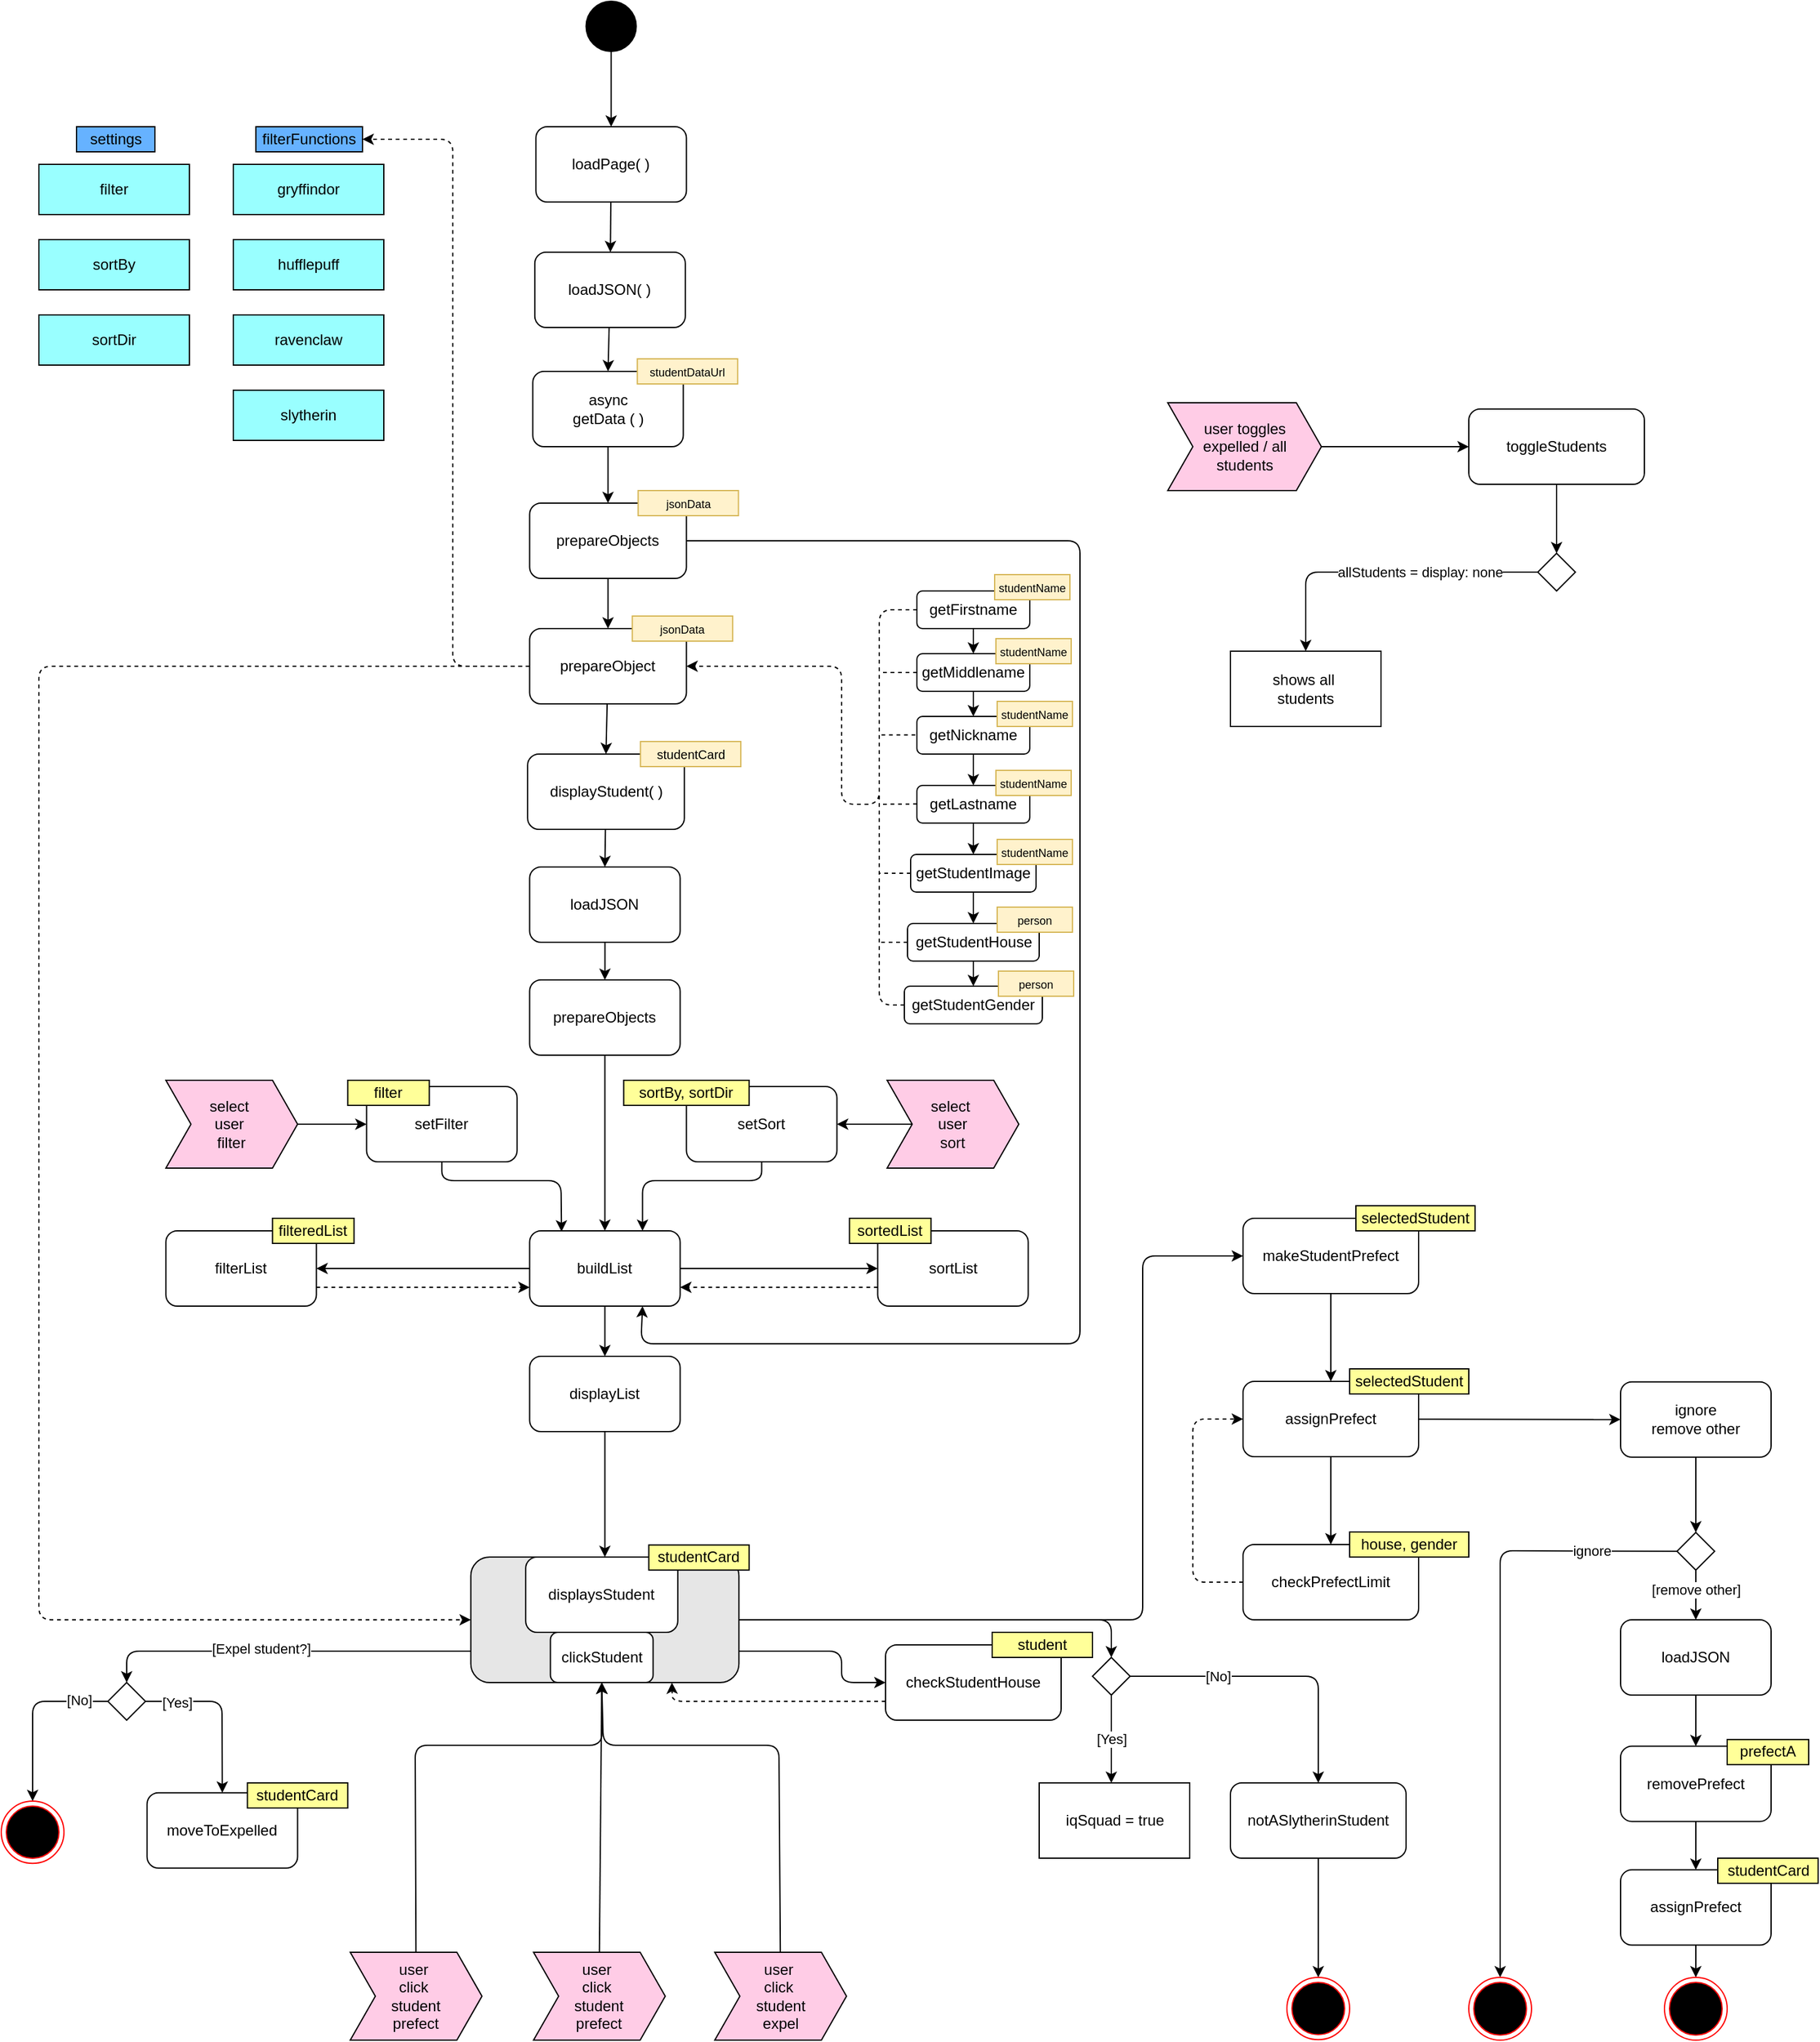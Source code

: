 <mxfile>
    <diagram name="Page-1" id="Lkjmjo3w-PD-YkwlmQaR">
        <mxGraphModel dx="1096" dy="1672" grid="1" gridSize="10" guides="1" tooltips="1" connect="1" arrows="1" fold="1" page="1" pageScale="1" pageWidth="850" pageHeight="1100" math="0" shadow="0">
            <root>
                <mxCell id="0"/>
                <mxCell id="1" parent="0"/>
                <mxCell id="229" style="edgeStyle=none;html=1;exitX=1;exitY=0.5;exitDx=0;exitDy=0;entryX=0;entryY=0.5;entryDx=0;entryDy=0;" parent="1" source="59" target="86" edge="1">
                    <mxGeometry relative="1" as="geometry">
                        <Array as="points">
                            <mxPoint x="1090" y="1530"/>
                            <mxPoint x="1090" y="1240"/>
                        </Array>
                    </mxGeometry>
                </mxCell>
                <mxCell id="291" style="edgeStyle=none;html=1;exitX=1;exitY=0.75;exitDx=0;exitDy=0;entryX=0;entryY=0.5;entryDx=0;entryDy=0;" parent="1" source="59" target="276" edge="1">
                    <mxGeometry relative="1" as="geometry">
                        <Array as="points">
                            <mxPoint x="850" y="1555"/>
                            <mxPoint x="850" y="1580"/>
                        </Array>
                    </mxGeometry>
                </mxCell>
                <mxCell id="293" style="edgeStyle=none;html=1;entryX=0.5;entryY=0;entryDx=0;entryDy=0;" parent="1" source="59" target="278" edge="1">
                    <mxGeometry relative="1" as="geometry">
                        <Array as="points">
                            <mxPoint x="1065" y="1530"/>
                        </Array>
                    </mxGeometry>
                </mxCell>
                <mxCell id="298" style="edgeStyle=none;html=1;fontStyle=1;exitX=0;exitY=0.75;exitDx=0;exitDy=0;entryX=0.5;entryY=0;entryDx=0;entryDy=0;" edge="1" parent="1" source="59" target="300">
                    <mxGeometry relative="1" as="geometry">
                        <mxPoint x="280" y="1680" as="targetPoint"/>
                        <mxPoint x="550" y="1550" as="sourcePoint"/>
                        <Array as="points">
                            <mxPoint x="280" y="1555"/>
                        </Array>
                    </mxGeometry>
                </mxCell>
                <mxCell id="308" value="[Expel student?]" style="edgeLabel;html=1;align=center;verticalAlign=middle;resizable=0;points=[];" vertex="1" connectable="0" parent="298">
                    <mxGeometry x="0.12" y="-2" relative="1" as="geometry">
                        <mxPoint as="offset"/>
                    </mxGeometry>
                </mxCell>
                <mxCell id="59" value="" style="rounded=1;whiteSpace=wrap;html=1;fillColor=#E6E6E6;" parent="1" vertex="1">
                    <mxGeometry x="554.37" y="1480" width="213.75" height="100" as="geometry"/>
                </mxCell>
                <mxCell id="11" value="" style="edgeStyle=none;html=1;" parent="1" source="2" target="5" edge="1">
                    <mxGeometry relative="1" as="geometry"/>
                </mxCell>
                <mxCell id="2" value="select&amp;nbsp;&lt;br&gt;user&amp;nbsp;&lt;br&gt;filter&lt;br&gt;" style="shape=step;perimeter=stepPerimeter;whiteSpace=wrap;html=1;fixedSize=1;fillColor=#FFCCE6;" parent="1" vertex="1">
                    <mxGeometry x="311.25" y="1100" width="105" height="70" as="geometry"/>
                </mxCell>
                <mxCell id="12" value="" style="edgeStyle=none;html=1;" parent="1" source="4" target="6" edge="1">
                    <mxGeometry relative="1" as="geometry"/>
                </mxCell>
                <mxCell id="4" value="select&amp;nbsp;&lt;br&gt;user&lt;br&gt;sort&lt;br&gt;" style="shape=step;perimeter=stepPerimeter;whiteSpace=wrap;html=1;fixedSize=1;fillColor=#FFCCE6;" parent="1" vertex="1">
                    <mxGeometry x="886.25" y="1100" width="105" height="70" as="geometry"/>
                </mxCell>
                <mxCell id="9" value="" style="edgeStyle=none;html=1;entryX=0.212;entryY=0.01;entryDx=0;entryDy=0;entryPerimeter=0;" parent="1" source="5" target="7" edge="1">
                    <mxGeometry relative="1" as="geometry">
                        <mxPoint x="626.25" y="1200" as="targetPoint"/>
                        <Array as="points">
                            <mxPoint x="531.25" y="1180"/>
                            <mxPoint x="626.25" y="1180"/>
                        </Array>
                    </mxGeometry>
                </mxCell>
                <mxCell id="5" value="setFilter" style="rounded=1;whiteSpace=wrap;html=1;fillColor=#FFFFFF;" parent="1" vertex="1">
                    <mxGeometry x="471.25" y="1105" width="120" height="60" as="geometry"/>
                </mxCell>
                <mxCell id="10" style="edgeStyle=none;html=1;entryX=0.75;entryY=0;entryDx=0;entryDy=0;" parent="1" source="6" target="7" edge="1">
                    <mxGeometry relative="1" as="geometry">
                        <Array as="points">
                            <mxPoint x="786.25" y="1180"/>
                            <mxPoint x="691.25" y="1180"/>
                        </Array>
                    </mxGeometry>
                </mxCell>
                <mxCell id="6" value="setSort" style="rounded=1;whiteSpace=wrap;html=1;fillColor=#FFFFFF;" parent="1" vertex="1">
                    <mxGeometry x="726.25" y="1105" width="120" height="60" as="geometry"/>
                </mxCell>
                <mxCell id="18" style="edgeStyle=none;html=1;entryX=1;entryY=0.5;entryDx=0;entryDy=0;exitX=0;exitY=0.5;exitDx=0;exitDy=0;" parent="1" source="7" target="14" edge="1">
                    <mxGeometry relative="1" as="geometry"/>
                </mxCell>
                <mxCell id="19" style="edgeStyle=none;html=1;entryX=0;entryY=0.5;entryDx=0;entryDy=0;exitX=1;exitY=0.5;exitDx=0;exitDy=0;" parent="1" source="7" target="16" edge="1">
                    <mxGeometry relative="1" as="geometry">
                        <Array as="points"/>
                    </mxGeometry>
                </mxCell>
                <mxCell id="36" value="" style="edgeStyle=none;html=1;" parent="1" source="7" target="35" edge="1">
                    <mxGeometry relative="1" as="geometry"/>
                </mxCell>
                <mxCell id="7" value="buildList" style="rounded=1;whiteSpace=wrap;html=1;fillColor=#FFFFFF;" parent="1" vertex="1">
                    <mxGeometry x="601.25" y="1220" width="120" height="60" as="geometry"/>
                </mxCell>
                <mxCell id="14" value="filterList" style="rounded=1;whiteSpace=wrap;html=1;fillColor=#FFFFFF;" parent="1" vertex="1">
                    <mxGeometry x="311.25" y="1220" width="120" height="60" as="geometry"/>
                </mxCell>
                <mxCell id="15" value="filteredList" style="rounded=0;whiteSpace=wrap;html=1;fillColor=#FFFF99;" parent="1" vertex="1">
                    <mxGeometry x="396.25" y="1210" width="65" height="20" as="geometry"/>
                </mxCell>
                <mxCell id="16" value="sortList" style="rounded=1;whiteSpace=wrap;html=1;fillColor=#FFFFFF;" parent="1" vertex="1">
                    <mxGeometry x="878.75" y="1220" width="120" height="60" as="geometry"/>
                </mxCell>
                <mxCell id="33" value="" style="html=1;labelBackgroundColor=#ffffff;startArrow=none;startFill=0;startSize=6;endArrow=classic;endFill=1;endSize=6;jettySize=auto;orthogonalLoop=1;strokeWidth=1;dashed=1;fontSize=14;exitX=0;exitY=0.75;exitDx=0;exitDy=0;entryX=1;entryY=0.75;entryDx=0;entryDy=0;" parent="1" source="16" target="7" edge="1">
                    <mxGeometry width="60" height="60" relative="1" as="geometry">
                        <mxPoint x="796.25" y="1150" as="sourcePoint"/>
                        <mxPoint x="856.25" y="1090" as="targetPoint"/>
                    </mxGeometry>
                </mxCell>
                <mxCell id="34" value="" style="html=1;labelBackgroundColor=#ffffff;startArrow=none;startFill=0;startSize=6;endArrow=classic;endFill=1;endSize=6;jettySize=auto;orthogonalLoop=1;strokeWidth=1;dashed=1;fontSize=14;exitX=1;exitY=0.75;exitDx=0;exitDy=0;entryX=0;entryY=0.75;entryDx=0;entryDy=0;" parent="1" source="14" target="7" edge="1">
                    <mxGeometry width="60" height="60" relative="1" as="geometry">
                        <mxPoint x="618.75" y="1300" as="sourcePoint"/>
                        <mxPoint x="461.25" y="1300" as="targetPoint"/>
                    </mxGeometry>
                </mxCell>
                <mxCell id="55" style="edgeStyle=none;html=1;entryX=0.5;entryY=0;entryDx=0;entryDy=0;" parent="1" source="35" target="59" edge="1">
                    <mxGeometry relative="1" as="geometry">
                        <mxPoint x="660" y="1490" as="targetPoint"/>
                    </mxGeometry>
                </mxCell>
                <mxCell id="35" value="displayList" style="rounded=1;whiteSpace=wrap;html=1;fillColor=#FFFFFF;" parent="1" vertex="1">
                    <mxGeometry x="601.25" y="1320" width="120" height="60" as="geometry"/>
                </mxCell>
                <mxCell id="37" value="filter" style="rounded=0;whiteSpace=wrap;html=1;fillColor=#99FFFF;" parent="1" vertex="1">
                    <mxGeometry x="210" y="370" width="120" height="40" as="geometry"/>
                </mxCell>
                <mxCell id="38" value="sortBy" style="rounded=0;whiteSpace=wrap;html=1;fillColor=#99FFFF;" parent="1" vertex="1">
                    <mxGeometry x="210" y="430" width="120" height="40" as="geometry"/>
                </mxCell>
                <mxCell id="39" value="sortDir" style="rounded=0;whiteSpace=wrap;html=1;fillColor=#99FFFF;" parent="1" vertex="1">
                    <mxGeometry x="210" y="490" width="120" height="40" as="geometry"/>
                </mxCell>
                <mxCell id="40" value="filter" style="rounded=0;whiteSpace=wrap;html=1;fillColor=#FFFF99;" parent="1" vertex="1">
                    <mxGeometry x="456.25" y="1100" width="65" height="20" as="geometry"/>
                </mxCell>
                <mxCell id="44" value="sortedList" style="rounded=0;whiteSpace=wrap;html=1;fillColor=#FFFF99;" parent="1" vertex="1">
                    <mxGeometry x="856.25" y="1210" width="65" height="20" as="geometry"/>
                </mxCell>
                <mxCell id="45" value="settings" style="rounded=0;whiteSpace=wrap;html=1;fillColor=#66B2FF;" parent="1" vertex="1">
                    <mxGeometry x="240" y="340" width="62.5" height="20" as="geometry"/>
                </mxCell>
                <mxCell id="46" value="sortBy, sortDir" style="rounded=0;whiteSpace=wrap;html=1;fillColor=#FFFF99;" parent="1" vertex="1">
                    <mxGeometry x="676.25" y="1100" width="100" height="20" as="geometry"/>
                </mxCell>
                <mxCell id="48" value="" style="edgeStyle=orthogonalEdgeStyle;rounded=0;orthogonalLoop=1;jettySize=auto;html=1;" parent="1" source="49" edge="1">
                    <mxGeometry relative="1" as="geometry">
                        <mxPoint x="661.25" y="1020" as="targetPoint"/>
                    </mxGeometry>
                </mxCell>
                <mxCell id="49" value="loadJSON" style="rounded=1;whiteSpace=wrap;html=1;fillColor=#FFFFFF;" parent="1" vertex="1">
                    <mxGeometry x="601.25" y="930" width="120" height="60" as="geometry"/>
                </mxCell>
                <mxCell id="52" style="edgeStyle=none;html=1;entryX=0.5;entryY=0;entryDx=0;entryDy=0;" parent="1" source="50" target="7" edge="1">
                    <mxGeometry relative="1" as="geometry"/>
                </mxCell>
                <mxCell id="50" value="prepareObjects" style="rounded=1;whiteSpace=wrap;html=1;fillColor=#FFFFFF;" parent="1" vertex="1">
                    <mxGeometry x="601.25" y="1020" width="120" height="60" as="geometry"/>
                </mxCell>
                <mxCell id="53" value="displaysStudent" style="rounded=1;whiteSpace=wrap;html=1;fillColor=#FFFFFF;" parent="1" vertex="1">
                    <mxGeometry x="598.12" y="1480" width="121.25" height="60" as="geometry"/>
                </mxCell>
                <mxCell id="54" value="studentCard" style="rounded=0;whiteSpace=wrap;html=1;fillColor=#FFFF99;" parent="1" vertex="1">
                    <mxGeometry x="696.25" y="1470.36" width="80" height="20" as="geometry"/>
                </mxCell>
                <mxCell id="60" value="clickStudent" style="rounded=1;whiteSpace=wrap;html=1;fillColor=#FFFFFF;" parent="1" vertex="1">
                    <mxGeometry x="617.81" y="1540" width="81.88" height="40" as="geometry"/>
                </mxCell>
                <mxCell id="110" value="" style="edgeStyle=none;html=1;" parent="1" source="86" edge="1">
                    <mxGeometry relative="1" as="geometry">
                        <mxPoint x="1240" y="1340" as="targetPoint"/>
                    </mxGeometry>
                </mxCell>
                <mxCell id="86" value="makeStudentPrefect" style="rounded=1;whiteSpace=wrap;html=1;fillColor=#FFFFFF;" parent="1" vertex="1">
                    <mxGeometry x="1170" y="1210" width="140" height="60" as="geometry"/>
                </mxCell>
                <mxCell id="162" style="edgeStyle=none;html=1;exitX=0;exitY=0.5;exitDx=0;exitDy=0;entryX=0.5;entryY=0;entryDx=0;entryDy=0;startArrow=none;" parent="1" source="179" target="161" edge="1">
                    <mxGeometry relative="1" as="geometry">
                        <Array as="points">
                            <mxPoint x="1375" y="1475"/>
                        </Array>
                    </mxGeometry>
                </mxCell>
                <mxCell id="196" value="ignore" style="edgeLabel;html=1;align=center;verticalAlign=middle;resizable=0;points=[];" parent="162" connectable="0" vertex="1">
                    <mxGeometry x="-0.638" y="1" relative="1" as="geometry">
                        <mxPoint x="19" y="-1" as="offset"/>
                    </mxGeometry>
                </mxCell>
                <mxCell id="197" style="edgeStyle=none;html=1;entryX=0.5;entryY=0;entryDx=0;entryDy=0;" parent="1" source="88" target="179" edge="1">
                    <mxGeometry relative="1" as="geometry"/>
                </mxCell>
                <mxCell id="88" value="ignore&lt;br&gt;remove other" style="rounded=1;whiteSpace=wrap;html=1;fillColor=#FFFFFF;" parent="1" vertex="1">
                    <mxGeometry x="1471" y="1340.36" width="120" height="60" as="geometry"/>
                </mxCell>
                <mxCell id="228" value="" style="edgeStyle=none;html=1;" parent="1" source="109" target="60" edge="1">
                    <mxGeometry relative="1" as="geometry">
                        <Array as="points">
                            <mxPoint x="510" y="1630"/>
                            <mxPoint x="659" y="1630"/>
                        </Array>
                    </mxGeometry>
                </mxCell>
                <mxCell id="109" value="user&amp;nbsp;&lt;br&gt;click&amp;nbsp;&lt;br&gt;student&lt;br&gt;prefect&lt;br&gt;" style="shape=step;perimeter=stepPerimeter;whiteSpace=wrap;html=1;fixedSize=1;fillColor=#FFCCE6;" parent="1" vertex="1">
                    <mxGeometry x="458.25" y="1795" width="105" height="70" as="geometry"/>
                </mxCell>
                <mxCell id="145" value="" style="edgeStyle=none;html=1;entryX=0;entryY=0.5;entryDx=0;entryDy=0;" parent="1" source="144" target="88" edge="1">
                    <mxGeometry relative="1" as="geometry">
                        <mxPoint x="1350" y="1410" as="targetPoint"/>
                    </mxGeometry>
                </mxCell>
                <mxCell id="153" style="edgeStyle=none;html=1;entryX=0.5;entryY=0;entryDx=0;entryDy=0;" parent="1" source="144" target="148" edge="1">
                    <mxGeometry relative="1" as="geometry"/>
                </mxCell>
                <mxCell id="144" value="assignPrefect" style="rounded=1;whiteSpace=wrap;html=1;fillColor=#FFFFFF;" parent="1" vertex="1">
                    <mxGeometry x="1170" y="1340" width="140" height="60" as="geometry"/>
                </mxCell>
                <mxCell id="148" value="checkPrefectLimit" style="rounded=1;whiteSpace=wrap;html=1;fillColor=#FFFFFF;" parent="1" vertex="1">
                    <mxGeometry x="1170" y="1470" width="140" height="60" as="geometry"/>
                </mxCell>
                <mxCell id="142" value="house, gender" style="rounded=0;whiteSpace=wrap;html=1;fillColor=#FFFF99;" parent="1" vertex="1">
                    <mxGeometry x="1255" y="1460" width="95" height="20" as="geometry"/>
                </mxCell>
                <mxCell id="152" value="" style="html=1;labelBackgroundColor=#ffffff;startArrow=none;startFill=0;startSize=6;endArrow=classic;endFill=1;endSize=6;jettySize=auto;orthogonalLoop=1;strokeWidth=1;dashed=1;fontSize=14;exitX=0;exitY=0.5;exitDx=0;exitDy=0;entryX=0;entryY=0.5;entryDx=0;entryDy=0;" parent="1" source="148" target="144" edge="1">
                    <mxGeometry width="60" height="60" relative="1" as="geometry">
                        <mxPoint x="1000" y="1460" as="sourcePoint"/>
                        <mxPoint x="1130" y="1380" as="targetPoint"/>
                        <Array as="points">
                            <mxPoint x="1130" y="1500"/>
                            <mxPoint x="1130" y="1370"/>
                        </Array>
                    </mxGeometry>
                </mxCell>
                <mxCell id="155" value="selectedStudent" style="rounded=0;whiteSpace=wrap;html=1;fillColor=#FFFF99;" parent="1" vertex="1">
                    <mxGeometry x="1255" y="1330" width="95" height="20" as="geometry"/>
                </mxCell>
                <mxCell id="156" value="selectedStudent" style="rounded=0;whiteSpace=wrap;html=1;fillColor=#FFFF99;" parent="1" vertex="1">
                    <mxGeometry x="1260" y="1200" width="95" height="20" as="geometry"/>
                </mxCell>
                <mxCell id="170" style="edgeStyle=none;html=1;entryX=0.5;entryY=0;entryDx=0;entryDy=0;" parent="1" source="157" target="165" edge="1">
                    <mxGeometry relative="1" as="geometry"/>
                </mxCell>
                <mxCell id="157" value="loadJSON" style="rounded=1;whiteSpace=wrap;html=1;fillColor=#FFFFFF;" parent="1" vertex="1">
                    <mxGeometry x="1471" y="1530" width="120" height="60" as="geometry"/>
                </mxCell>
                <mxCell id="161" value="" style="ellipse;html=1;shape=endState;fillColor=#000000;strokeColor=#ff0000;" parent="1" vertex="1">
                    <mxGeometry x="1350" y="1815.0" width="50" height="50" as="geometry"/>
                </mxCell>
                <mxCell id="171" style="edgeStyle=none;html=1;entryX=0.5;entryY=0;entryDx=0;entryDy=0;" parent="1" source="165" target="167" edge="1">
                    <mxGeometry relative="1" as="geometry"/>
                </mxCell>
                <mxCell id="165" value="removePrefect" style="rounded=1;whiteSpace=wrap;html=1;fillColor=#FFFFFF;" parent="1" vertex="1">
                    <mxGeometry x="1471" y="1630.71" width="120" height="60" as="geometry"/>
                </mxCell>
                <mxCell id="166" value="prefectA" style="rounded=0;whiteSpace=wrap;html=1;fillColor=#FFFF99;" parent="1" vertex="1">
                    <mxGeometry x="1556" y="1625.42" width="65" height="20" as="geometry"/>
                </mxCell>
                <mxCell id="194" value="" style="edgeStyle=none;html=1;" parent="1" source="167" target="192" edge="1">
                    <mxGeometry relative="1" as="geometry"/>
                </mxCell>
                <mxCell id="167" value="assignPrefect" style="rounded=1;whiteSpace=wrap;html=1;fillColor=#FFFFFF;" parent="1" vertex="1">
                    <mxGeometry x="1471" y="1729.29" width="120" height="60" as="geometry"/>
                </mxCell>
                <mxCell id="168" value="studentCard" style="rounded=0;whiteSpace=wrap;html=1;fillColor=#FFFF99;" parent="1" vertex="1">
                    <mxGeometry x="1548.5" y="1720" width="80" height="20" as="geometry"/>
                </mxCell>
                <mxCell id="181" value="" style="edgeStyle=none;html=1;" parent="1" source="179" target="157" edge="1">
                    <mxGeometry relative="1" as="geometry"/>
                </mxCell>
                <mxCell id="182" value="[remove other]" style="edgeLabel;html=1;align=center;verticalAlign=middle;resizable=0;points=[];" parent="181" connectable="0" vertex="1">
                    <mxGeometry x="-0.556" relative="1" as="geometry">
                        <mxPoint y="6" as="offset"/>
                    </mxGeometry>
                </mxCell>
                <mxCell id="179" value="" style="rhombus;whiteSpace=wrap;html=1;fillColor=none;" parent="1" vertex="1">
                    <mxGeometry x="1516" y="1460.36" width="30" height="30" as="geometry"/>
                </mxCell>
                <mxCell id="192" value="" style="ellipse;html=1;shape=endState;fillColor=#000000;strokeColor=#ff0000;" parent="1" vertex="1">
                    <mxGeometry x="1506" y="1815.0" width="50" height="50" as="geometry"/>
                </mxCell>
                <mxCell id="198" value="" style="edgeStyle=orthogonalEdgeStyle;rounded=0;orthogonalLoop=1;jettySize=auto;html=1;fontSize=9;" parent="1" source="199" target="201" edge="1">
                    <mxGeometry relative="1" as="geometry"/>
                </mxCell>
                <mxCell id="199" value="" style="ellipse;whiteSpace=wrap;html=1;aspect=fixed;fillColor=#000000;" parent="1" vertex="1">
                    <mxGeometry x="646.25" y="240" width="40" height="40" as="geometry"/>
                </mxCell>
                <mxCell id="232" value="" style="edgeStyle=none;html=1;" parent="1" source="201" target="203" edge="1">
                    <mxGeometry relative="1" as="geometry"/>
                </mxCell>
                <mxCell id="201" value="loadPage( )" style="rounded=1;whiteSpace=wrap;html=1;fillColor=#FFFFFF;" parent="1" vertex="1">
                    <mxGeometry x="606.25" y="340" width="120" height="60" as="geometry"/>
                </mxCell>
                <mxCell id="234" style="edgeStyle=none;html=1;entryX=0.5;entryY=0;entryDx=0;entryDy=0;" parent="1" source="203" target="205" edge="1">
                    <mxGeometry relative="1" as="geometry"/>
                </mxCell>
                <mxCell id="203" value="loadJSON( )" style="rounded=1;whiteSpace=wrap;html=1;fillColor=#FFFFFF;" parent="1" vertex="1">
                    <mxGeometry x="605.38" y="440" width="120" height="60" as="geometry"/>
                </mxCell>
                <mxCell id="235" style="edgeStyle=none;html=1;entryX=0.5;entryY=0;entryDx=0;entryDy=0;" parent="1" source="205" target="209" edge="1">
                    <mxGeometry relative="1" as="geometry"/>
                </mxCell>
                <mxCell id="205" value="async&lt;br&gt;getData ( )" style="rounded=1;whiteSpace=wrap;html=1;fillColor=#FFFFFF;" parent="1" vertex="1">
                    <mxGeometry x="603.75" y="535" width="120" height="60" as="geometry"/>
                </mxCell>
                <mxCell id="236" style="edgeStyle=none;html=1;entryX=0.5;entryY=0;entryDx=0;entryDy=0;" parent="1" source="209" target="226" edge="1">
                    <mxGeometry relative="1" as="geometry"/>
                </mxCell>
                <mxCell id="239" style="edgeStyle=none;html=1;entryX=0.75;entryY=1;entryDx=0;entryDy=0;exitX=1;exitY=0.5;exitDx=0;exitDy=0;" parent="1" source="209" target="7" edge="1">
                    <mxGeometry relative="1" as="geometry">
                        <Array as="points">
                            <mxPoint x="1040" y="670"/>
                            <mxPoint x="1040" y="1310"/>
                            <mxPoint x="690" y="1310"/>
                        </Array>
                    </mxGeometry>
                </mxCell>
                <mxCell id="209" value="prepareObjects" style="rounded=1;whiteSpace=wrap;html=1;fillColor=#FFFFFF;" parent="1" vertex="1">
                    <mxGeometry x="601.25" y="640" width="125" height="60" as="geometry"/>
                </mxCell>
                <mxCell id="210" value="&lt;font style=&quot;font-size: 9px;&quot;&gt;jsonData&lt;/font&gt;" style="rounded=0;whiteSpace=wrap;html=1;fillColor=#fff2cc;strokeColor=#d6b656;" parent="1" vertex="1">
                    <mxGeometry x="687.75" y="630" width="80" height="20" as="geometry"/>
                </mxCell>
                <mxCell id="238" style="edgeStyle=none;html=1;entryX=0.5;entryY=0;entryDx=0;entryDy=0;" parent="1" source="213" target="49" edge="1">
                    <mxGeometry relative="1" as="geometry"/>
                </mxCell>
                <mxCell id="213" value="displayStudent( )" style="rounded=1;whiteSpace=wrap;html=1;fillColor=#FFFFFF;" parent="1" vertex="1">
                    <mxGeometry x="599.62" y="840" width="125" height="60" as="geometry"/>
                </mxCell>
                <mxCell id="214" value="&lt;font size=&quot;1&quot;&gt;studentCard&lt;/font&gt;" style="rounded=0;whiteSpace=wrap;html=1;fillColor=#fff2cc;strokeColor=#d6b656;" parent="1" vertex="1">
                    <mxGeometry x="689.62" y="830" width="80" height="20" as="geometry"/>
                </mxCell>
                <mxCell id="215" value="&lt;font style=&quot;font-size: 9px;&quot;&gt;studentDataUrl&lt;/font&gt;" style="rounded=0;whiteSpace=wrap;html=1;fillColor=#fff2cc;strokeColor=#d6b656;" parent="1" vertex="1">
                    <mxGeometry x="687.12" y="525" width="80" height="20" as="geometry"/>
                </mxCell>
                <mxCell id="221" value="gryffindor" style="rounded=0;whiteSpace=wrap;html=1;fillColor=#99FFFF;" parent="1" vertex="1">
                    <mxGeometry x="365" y="370" width="120" height="40" as="geometry"/>
                </mxCell>
                <mxCell id="222" value="hufflepuff" style="rounded=0;whiteSpace=wrap;html=1;fillColor=#99FFFF;" parent="1" vertex="1">
                    <mxGeometry x="365" y="430" width="120" height="40" as="geometry"/>
                </mxCell>
                <mxCell id="223" value="ravenclaw" style="rounded=0;whiteSpace=wrap;html=1;fillColor=#99FFFF;" parent="1" vertex="1">
                    <mxGeometry x="365" y="490" width="120" height="40" as="geometry"/>
                </mxCell>
                <mxCell id="224" value="filterFunctions" style="rounded=0;whiteSpace=wrap;html=1;fillColor=#66B2FF;" parent="1" vertex="1">
                    <mxGeometry x="383" y="340" width="85" height="20" as="geometry"/>
                </mxCell>
                <mxCell id="225" value="slytherin" style="rounded=0;whiteSpace=wrap;html=1;fillColor=#99FFFF;" parent="1" vertex="1">
                    <mxGeometry x="365" y="550" width="120" height="40" as="geometry"/>
                </mxCell>
                <mxCell id="237" style="edgeStyle=none;html=1;entryX=0.5;entryY=0;entryDx=0;entryDy=0;" parent="1" source="226" target="213" edge="1">
                    <mxGeometry relative="1" as="geometry"/>
                </mxCell>
                <mxCell id="226" value="prepareObject" style="rounded=1;whiteSpace=wrap;html=1;fillColor=#FFFFFF;" parent="1" vertex="1">
                    <mxGeometry x="601.25" y="740" width="125" height="60" as="geometry"/>
                </mxCell>
                <mxCell id="227" value="&lt;font style=&quot;font-size: 9px;&quot;&gt;jsonData&lt;/font&gt;" style="rounded=0;whiteSpace=wrap;html=1;fillColor=#fff2cc;strokeColor=#d6b656;" parent="1" vertex="1">
                    <mxGeometry x="683.12" y="730" width="80" height="20" as="geometry"/>
                </mxCell>
                <mxCell id="231" value="" style="html=1;labelBackgroundColor=#ffffff;startArrow=none;startFill=0;startSize=6;endArrow=classic;endFill=1;endSize=6;jettySize=auto;orthogonalLoop=1;strokeWidth=1;dashed=1;fontSize=14;exitX=0;exitY=0.5;exitDx=0;exitDy=0;entryX=1;entryY=0.5;entryDx=0;entryDy=0;" parent="1" source="226" target="224" edge="1">
                    <mxGeometry width="60" height="60" relative="1" as="geometry">
                        <mxPoint x="490" y="990" as="sourcePoint"/>
                        <mxPoint x="510" y="340" as="targetPoint"/>
                        <Array as="points">
                            <mxPoint x="540" y="770"/>
                            <mxPoint x="540" y="350"/>
                        </Array>
                    </mxGeometry>
                </mxCell>
                <mxCell id="240" value="" style="html=1;labelBackgroundColor=#ffffff;startArrow=none;startFill=0;startSize=6;endArrow=classic;endFill=1;endSize=6;jettySize=auto;orthogonalLoop=1;strokeWidth=1;dashed=1;fontSize=14;exitX=0;exitY=0.5;exitDx=0;exitDy=0;entryX=0;entryY=0.5;entryDx=0;entryDy=0;" parent="1" source="226" target="59" edge="1">
                    <mxGeometry width="60" height="60" relative="1" as="geometry">
                        <mxPoint x="310" y="660" as="sourcePoint"/>
                        <mxPoint x="370" y="600" as="targetPoint"/>
                        <Array as="points">
                            <mxPoint x="210" y="770"/>
                            <mxPoint x="210" y="1530"/>
                        </Array>
                    </mxGeometry>
                </mxCell>
                <mxCell id="252" style="edgeStyle=none;html=1;entryX=0.5;entryY=0;entryDx=0;entryDy=0;" parent="1" source="241" target="242" edge="1">
                    <mxGeometry relative="1" as="geometry"/>
                </mxCell>
                <mxCell id="241" value="getFirstname" style="rounded=1;whiteSpace=wrap;html=1;fillColor=#FFFFFF;" parent="1" vertex="1">
                    <mxGeometry x="910" y="710" width="90" height="30" as="geometry"/>
                </mxCell>
                <mxCell id="253" style="edgeStyle=none;html=1;entryX=0.5;entryY=0;entryDx=0;entryDy=0;" parent="1" source="242" target="243" edge="1">
                    <mxGeometry relative="1" as="geometry"/>
                </mxCell>
                <mxCell id="242" value="getMiddlename" style="rounded=1;whiteSpace=wrap;html=1;fillColor=#FFFFFF;" parent="1" vertex="1">
                    <mxGeometry x="910" y="760" width="90" height="30" as="geometry"/>
                </mxCell>
                <mxCell id="254" style="edgeStyle=none;html=1;" parent="1" source="243" target="244" edge="1">
                    <mxGeometry relative="1" as="geometry"/>
                </mxCell>
                <mxCell id="243" value="getNickname" style="rounded=1;whiteSpace=wrap;html=1;fillColor=#FFFFFF;" parent="1" vertex="1">
                    <mxGeometry x="910" y="810" width="90" height="30" as="geometry"/>
                </mxCell>
                <mxCell id="255" style="edgeStyle=none;html=1;entryX=0.5;entryY=0;entryDx=0;entryDy=0;" parent="1" source="244" target="245" edge="1">
                    <mxGeometry relative="1" as="geometry"/>
                </mxCell>
                <mxCell id="244" value="getLastname" style="rounded=1;whiteSpace=wrap;html=1;fillColor=#FFFFFF;" parent="1" vertex="1">
                    <mxGeometry x="910" y="865" width="90" height="30" as="geometry"/>
                </mxCell>
                <mxCell id="256" style="edgeStyle=none;html=1;entryX=0.5;entryY=0;entryDx=0;entryDy=0;" parent="1" source="245" target="246" edge="1">
                    <mxGeometry relative="1" as="geometry"/>
                </mxCell>
                <mxCell id="245" value="getStudentImage" style="rounded=1;whiteSpace=wrap;html=1;fillColor=#FFFFFF;" parent="1" vertex="1">
                    <mxGeometry x="905" y="920" width="100" height="30" as="geometry"/>
                </mxCell>
                <mxCell id="257" style="edgeStyle=none;html=1;" parent="1" source="246" target="247" edge="1">
                    <mxGeometry relative="1" as="geometry"/>
                </mxCell>
                <mxCell id="246" value="getStudentHouse" style="rounded=1;whiteSpace=wrap;html=1;fillColor=#FFFFFF;" parent="1" vertex="1">
                    <mxGeometry x="902.5" y="975" width="105" height="30" as="geometry"/>
                </mxCell>
                <mxCell id="247" value="getStudentGender" style="rounded=1;whiteSpace=wrap;html=1;fillColor=#FFFFFF;" parent="1" vertex="1">
                    <mxGeometry x="900" y="1025" width="110" height="30" as="geometry"/>
                </mxCell>
                <mxCell id="258" value="" style="html=1;labelBackgroundColor=#ffffff;startArrow=none;startFill=0;startSize=6;endArrow=classic;endFill=1;endSize=6;jettySize=auto;orthogonalLoop=1;strokeWidth=1;dashed=1;fontSize=14;exitX=0;exitY=0.5;exitDx=0;exitDy=0;entryX=1;entryY=0.5;entryDx=0;entryDy=0;" parent="1" source="241" target="226" edge="1">
                    <mxGeometry width="60" height="60" relative="1" as="geometry">
                        <mxPoint x="830" y="700" as="sourcePoint"/>
                        <mxPoint x="890" y="640" as="targetPoint"/>
                        <Array as="points">
                            <mxPoint x="880" y="725"/>
                            <mxPoint x="880" y="880"/>
                            <mxPoint x="850" y="880"/>
                            <mxPoint x="850" y="770"/>
                        </Array>
                    </mxGeometry>
                </mxCell>
                <mxCell id="260" value="" style="endArrow=none;dashed=1;html=1;exitX=0;exitY=0.5;exitDx=0;exitDy=0;" parent="1" source="242" edge="1">
                    <mxGeometry width="50" height="50" relative="1" as="geometry">
                        <mxPoint x="830" y="690" as="sourcePoint"/>
                        <mxPoint x="880" y="775" as="targetPoint"/>
                    </mxGeometry>
                </mxCell>
                <mxCell id="262" value="" style="endArrow=none;dashed=1;html=1;exitX=0;exitY=0.5;exitDx=0;exitDy=0;" parent="1" edge="1">
                    <mxGeometry width="50" height="50" relative="1" as="geometry">
                        <mxPoint x="908.75" y="824.79" as="sourcePoint"/>
                        <mxPoint x="878.75" y="824.79" as="targetPoint"/>
                    </mxGeometry>
                </mxCell>
                <mxCell id="263" value="" style="endArrow=none;dashed=1;html=1;exitX=0;exitY=0.5;exitDx=0;exitDy=0;" parent="1" edge="1">
                    <mxGeometry width="50" height="50" relative="1" as="geometry">
                        <mxPoint x="910" y="879.79" as="sourcePoint"/>
                        <mxPoint x="880" y="880" as="targetPoint"/>
                    </mxGeometry>
                </mxCell>
                <mxCell id="264" value="" style="endArrow=none;dashed=1;html=1;exitX=0;exitY=0.5;exitDx=0;exitDy=0;" parent="1" source="247" edge="1">
                    <mxGeometry width="50" height="50" relative="1" as="geometry">
                        <mxPoint x="850" y="920" as="sourcePoint"/>
                        <mxPoint x="880" y="870" as="targetPoint"/>
                        <Array as="points">
                            <mxPoint x="880" y="1040"/>
                        </Array>
                    </mxGeometry>
                </mxCell>
                <mxCell id="265" value="" style="endArrow=none;dashed=1;html=1;exitX=0;exitY=0.5;exitDx=0;exitDy=0;" parent="1" source="245" edge="1">
                    <mxGeometry width="50" height="50" relative="1" as="geometry">
                        <mxPoint x="850" y="920" as="sourcePoint"/>
                        <mxPoint x="880" y="935" as="targetPoint"/>
                    </mxGeometry>
                </mxCell>
                <mxCell id="266" value="" style="endArrow=none;dashed=1;html=1;exitX=0;exitY=0.5;exitDx=0;exitDy=0;" parent="1" source="246" edge="1">
                    <mxGeometry width="50" height="50" relative="1" as="geometry">
                        <mxPoint x="850" y="920" as="sourcePoint"/>
                        <mxPoint x="880" y="990" as="targetPoint"/>
                    </mxGeometry>
                </mxCell>
                <mxCell id="267" value="&lt;font style=&quot;font-size: 9px;&quot;&gt;studentName&lt;/font&gt;" style="rounded=0;whiteSpace=wrap;html=1;fillColor=#fff2cc;strokeColor=#d6b656;" parent="1" vertex="1">
                    <mxGeometry x="972" y="697" width="60" height="20" as="geometry"/>
                </mxCell>
                <mxCell id="268" value="&lt;font style=&quot;font-size: 9px;&quot;&gt;studentName&lt;/font&gt;" style="rounded=0;whiteSpace=wrap;html=1;fillColor=#fff2cc;strokeColor=#d6b656;" parent="1" vertex="1">
                    <mxGeometry x="973" y="748" width="60" height="20" as="geometry"/>
                </mxCell>
                <mxCell id="269" value="&lt;font style=&quot;font-size: 9px;&quot;&gt;studentName&lt;/font&gt;" style="rounded=0;whiteSpace=wrap;html=1;fillColor=#fff2cc;strokeColor=#d6b656;" parent="1" vertex="1">
                    <mxGeometry x="974" y="798" width="60" height="20" as="geometry"/>
                </mxCell>
                <mxCell id="270" value="&lt;font style=&quot;font-size: 9px;&quot;&gt;studentName&lt;/font&gt;" style="rounded=0;whiteSpace=wrap;html=1;fillColor=#fff2cc;strokeColor=#d6b656;" parent="1" vertex="1">
                    <mxGeometry x="973" y="853" width="60" height="20" as="geometry"/>
                </mxCell>
                <mxCell id="271" value="&lt;font style=&quot;font-size: 9px;&quot;&gt;studentName&lt;/font&gt;" style="rounded=0;whiteSpace=wrap;html=1;fillColor=#fff2cc;strokeColor=#d6b656;" parent="1" vertex="1">
                    <mxGeometry x="974" y="908" width="60" height="20" as="geometry"/>
                </mxCell>
                <mxCell id="272" value="&lt;font style=&quot;font-size: 9px;&quot;&gt;person&lt;/font&gt;" style="rounded=0;whiteSpace=wrap;html=1;fillColor=#fff2cc;strokeColor=#d6b656;" parent="1" vertex="1">
                    <mxGeometry x="974" y="962" width="60" height="20" as="geometry"/>
                </mxCell>
                <mxCell id="273" value="&lt;font style=&quot;font-size: 9px;&quot;&gt;person&lt;/font&gt;" style="rounded=0;whiteSpace=wrap;html=1;fillColor=#fff2cc;strokeColor=#d6b656;" parent="1" vertex="1">
                    <mxGeometry x="975" y="1013" width="60" height="20" as="geometry"/>
                </mxCell>
                <mxCell id="275" style="edgeStyle=none;html=1;entryX=0.5;entryY=1;entryDx=0;entryDy=0;exitX=0.5;exitY=0;exitDx=0;exitDy=0;" parent="1" source="274" target="60" edge="1">
                    <mxGeometry relative="1" as="geometry">
                        <Array as="points"/>
                    </mxGeometry>
                </mxCell>
                <mxCell id="274" value="user&amp;nbsp;&lt;br&gt;click&amp;nbsp;&lt;br&gt;student&lt;br&gt;prefect&lt;br&gt;" style="shape=step;perimeter=stepPerimeter;whiteSpace=wrap;html=1;fixedSize=1;fillColor=#FFCCE6;" parent="1" vertex="1">
                    <mxGeometry x="604.37" y="1795" width="105" height="70" as="geometry"/>
                </mxCell>
                <mxCell id="276" value="checkStudentHouse" style="rounded=1;whiteSpace=wrap;html=1;fillColor=#FFFFFF;" parent="1" vertex="1">
                    <mxGeometry x="885" y="1550" width="140" height="60" as="geometry"/>
                </mxCell>
                <mxCell id="281" value="[Yes]" style="edgeStyle=none;html=1;exitX=0.5;exitY=1;exitDx=0;exitDy=0;entryX=0.5;entryY=0;entryDx=0;entryDy=0;" parent="1" source="278" edge="1">
                    <mxGeometry relative="1" as="geometry">
                        <mxPoint x="1065" y="1660" as="targetPoint"/>
                    </mxGeometry>
                </mxCell>
                <mxCell id="283" style="edgeStyle=none;html=1;entryX=0.5;entryY=0;entryDx=0;entryDy=0;" parent="1" source="278" edge="1">
                    <mxGeometry relative="1" as="geometry">
                        <mxPoint x="1230.0" y="1660" as="targetPoint"/>
                        <Array as="points">
                            <mxPoint x="1230" y="1575"/>
                        </Array>
                    </mxGeometry>
                </mxCell>
                <mxCell id="286" value="[No]" style="edgeLabel;html=1;align=center;verticalAlign=middle;resizable=0;points=[];" parent="283" vertex="1" connectable="0">
                    <mxGeometry x="-0.506" y="-3" relative="1" as="geometry">
                        <mxPoint x="12" y="-3" as="offset"/>
                    </mxGeometry>
                </mxCell>
                <mxCell id="278" value="" style="rhombus;whiteSpace=wrap;html=1;fillColor=none;" parent="1" vertex="1">
                    <mxGeometry x="1050" y="1560.0" width="30" height="30" as="geometry"/>
                </mxCell>
                <mxCell id="290" style="edgeStyle=none;html=1;entryX=0.5;entryY=0;entryDx=0;entryDy=0;" parent="1" source="288" target="289" edge="1">
                    <mxGeometry relative="1" as="geometry"/>
                </mxCell>
                <mxCell id="288" value="notASlytherinStudent" style="rounded=1;whiteSpace=wrap;html=1;fillColor=#FFFFFF;" parent="1" vertex="1">
                    <mxGeometry x="1160" y="1660" width="140" height="60" as="geometry"/>
                </mxCell>
                <mxCell id="289" value="" style="ellipse;html=1;shape=endState;fillColor=#000000;strokeColor=#ff0000;" parent="1" vertex="1">
                    <mxGeometry x="1205" y="1815" width="50" height="49.65" as="geometry"/>
                </mxCell>
                <mxCell id="292" value="" style="html=1;labelBackgroundColor=#ffffff;startArrow=none;startFill=0;startSize=6;endArrow=classic;endFill=1;endSize=6;jettySize=auto;orthogonalLoop=1;strokeWidth=1;dashed=1;fontSize=14;exitX=0;exitY=0.75;exitDx=0;exitDy=0;entryX=0.75;entryY=1;entryDx=0;entryDy=0;" parent="1" source="276" target="59" edge="1">
                    <mxGeometry width="60" height="60" relative="1" as="geometry">
                        <mxPoint x="905" y="1710" as="sourcePoint"/>
                        <mxPoint x="965" y="1650" as="targetPoint"/>
                        <Array as="points">
                            <mxPoint x="715" y="1595"/>
                        </Array>
                    </mxGeometry>
                </mxCell>
                <mxCell id="294" value="iqSquad = true" style="rounded=0;whiteSpace=wrap;html=1;" parent="1" vertex="1">
                    <mxGeometry x="1007.5" y="1660" width="120" height="60" as="geometry"/>
                </mxCell>
                <mxCell id="295" value="student" style="rounded=0;whiteSpace=wrap;html=1;fillColor=#FFFF99;" parent="1" vertex="1">
                    <mxGeometry x="970" y="1540" width="80" height="20" as="geometry"/>
                </mxCell>
                <mxCell id="297" style="edgeStyle=none;html=1;entryX=0.5;entryY=1;entryDx=0;entryDy=0;" edge="1" parent="1" source="296" target="60">
                    <mxGeometry relative="1" as="geometry">
                        <Array as="points">
                            <mxPoint x="800" y="1630"/>
                            <mxPoint x="660" y="1630"/>
                        </Array>
                    </mxGeometry>
                </mxCell>
                <mxCell id="296" value="user&amp;nbsp;&lt;br&gt;click&amp;nbsp;&lt;br&gt;student&lt;br&gt;expel" style="shape=step;perimeter=stepPerimeter;whiteSpace=wrap;html=1;fixedSize=1;fillColor=#FFCCE6;" vertex="1" parent="1">
                    <mxGeometry x="748.87" y="1795" width="105" height="70" as="geometry"/>
                </mxCell>
                <mxCell id="299" value="moveToExpelled" style="rounded=1;whiteSpace=wrap;html=1;fillColor=#FFFFFF;" vertex="1" parent="1">
                    <mxGeometry x="296.25" y="1667.86" width="120" height="60" as="geometry"/>
                </mxCell>
                <mxCell id="304" style="edgeStyle=none;html=1;entryX=0.5;entryY=0;entryDx=0;entryDy=0;" edge="1" parent="1" source="300" target="303">
                    <mxGeometry relative="1" as="geometry">
                        <Array as="points">
                            <mxPoint x="205" y="1595"/>
                        </Array>
                    </mxGeometry>
                </mxCell>
                <mxCell id="306" value="[No]" style="edgeLabel;html=1;align=center;verticalAlign=middle;resizable=0;points=[];" vertex="1" connectable="0" parent="304">
                    <mxGeometry x="-0.664" y="-1" relative="1" as="geometry">
                        <mxPoint as="offset"/>
                    </mxGeometry>
                </mxCell>
                <mxCell id="305" style="edgeStyle=none;html=1;exitX=1;exitY=0.5;exitDx=0;exitDy=0;entryX=0.5;entryY=0;entryDx=0;entryDy=0;" edge="1" parent="1" source="300" target="299">
                    <mxGeometry relative="1" as="geometry">
                        <Array as="points">
                            <mxPoint x="356" y="1595"/>
                        </Array>
                    </mxGeometry>
                </mxCell>
                <mxCell id="307" value="[Yes]" style="edgeLabel;html=1;align=center;verticalAlign=middle;resizable=0;points=[];" vertex="1" connectable="0" parent="305">
                    <mxGeometry x="-0.637" y="-1" relative="1" as="geometry">
                        <mxPoint as="offset"/>
                    </mxGeometry>
                </mxCell>
                <mxCell id="300" value="" style="rhombus;whiteSpace=wrap;html=1;fillColor=none;" vertex="1" parent="1">
                    <mxGeometry x="265" y="1580.0" width="30" height="30" as="geometry"/>
                </mxCell>
                <mxCell id="303" value="" style="ellipse;html=1;shape=endState;fillColor=#000000;strokeColor=#ff0000;" vertex="1" parent="1">
                    <mxGeometry x="180" y="1674.46" width="50" height="49.65" as="geometry"/>
                </mxCell>
                <mxCell id="309" value="studentCard" style="rounded=0;whiteSpace=wrap;html=1;fillColor=#FFFF99;" vertex="1" parent="1">
                    <mxGeometry x="376.25" y="1660" width="80" height="20" as="geometry"/>
                </mxCell>
                <mxCell id="311" style="edgeStyle=none;html=1;" edge="1" parent="1" source="310">
                    <mxGeometry relative="1" as="geometry">
                        <mxPoint x="1350" y="595" as="targetPoint"/>
                    </mxGeometry>
                </mxCell>
                <mxCell id="310" value="user toggles&lt;br&gt;expelled / all&lt;br&gt;students" style="shape=step;perimeter=stepPerimeter;whiteSpace=wrap;html=1;fixedSize=1;fillColor=#FFCCE6;" vertex="1" parent="1">
                    <mxGeometry x="1110" y="560" width="122.5" height="70" as="geometry"/>
                </mxCell>
                <mxCell id="314" style="edgeStyle=none;html=1;" edge="1" parent="1" source="312">
                    <mxGeometry relative="1" as="geometry">
                        <mxPoint x="1420" y="680" as="targetPoint"/>
                    </mxGeometry>
                </mxCell>
                <mxCell id="312" value="toggleStudents" style="rounded=1;whiteSpace=wrap;html=1;fillColor=#FFFFFF;" vertex="1" parent="1">
                    <mxGeometry x="1350" y="565" width="140" height="60" as="geometry"/>
                </mxCell>
                <mxCell id="316" style="edgeStyle=none;html=1;entryX=0.5;entryY=0;entryDx=0;entryDy=0;" edge="1" parent="1" source="315" target="319">
                    <mxGeometry relative="1" as="geometry">
                        <mxPoint x="1302.5" y="758" as="targetPoint"/>
                        <Array as="points">
                            <mxPoint x="1220" y="695"/>
                        </Array>
                    </mxGeometry>
                </mxCell>
                <mxCell id="318" value="allStudents = display: none" style="edgeLabel;html=1;align=center;verticalAlign=middle;resizable=0;points=[];" vertex="1" connectable="0" parent="316">
                    <mxGeometry x="-0.207" y="1" relative="1" as="geometry">
                        <mxPoint x="4" y="-1" as="offset"/>
                    </mxGeometry>
                </mxCell>
                <mxCell id="315" value="" style="rhombus;whiteSpace=wrap;html=1;fillColor=none;" vertex="1" parent="1">
                    <mxGeometry x="1405" y="680.0" width="30" height="30" as="geometry"/>
                </mxCell>
                <mxCell id="319" value="shows all&amp;nbsp;&lt;br&gt;students" style="rounded=0;whiteSpace=wrap;html=1;" vertex="1" parent="1">
                    <mxGeometry x="1160" y="758" width="120" height="60" as="geometry"/>
                </mxCell>
            </root>
        </mxGraphModel>
    </diagram>
</mxfile>